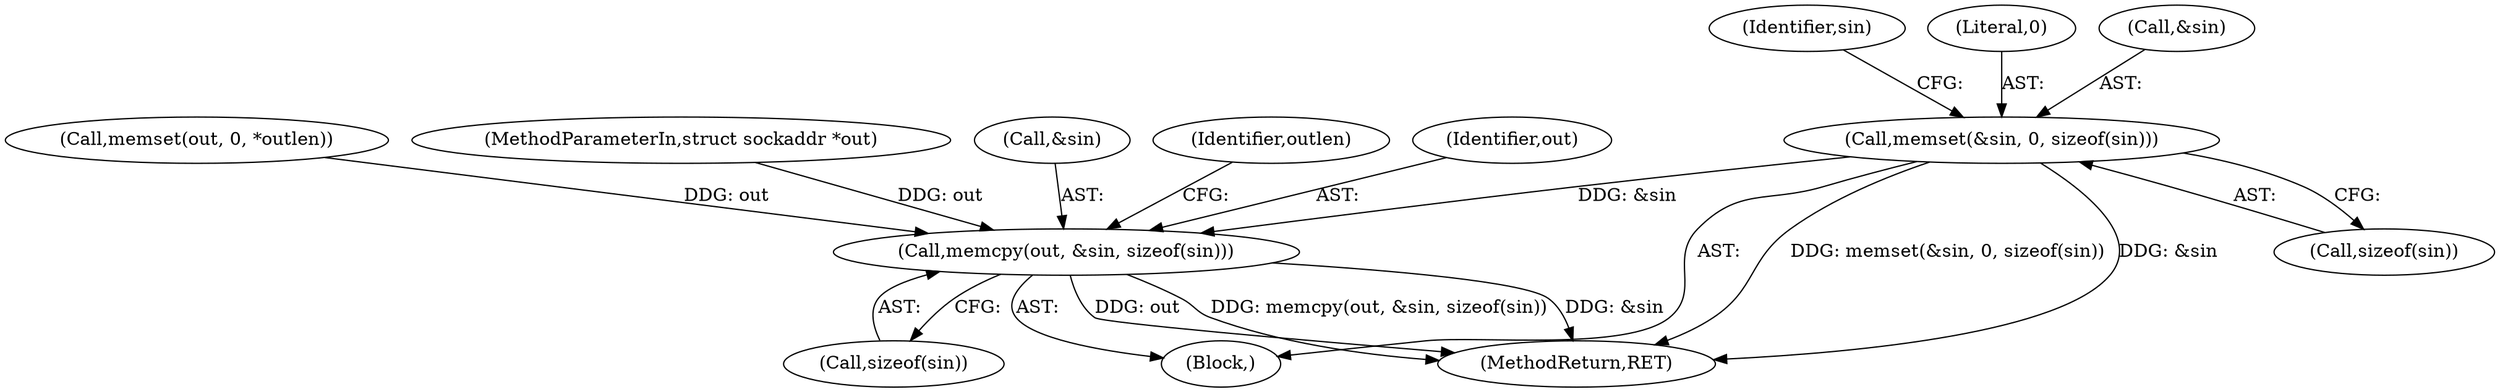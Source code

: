 digraph "0_libevent_329acc18a0768c21ba22522f01a5c7f46cacc4d5@API" {
"1000363" [label="(Call,memset(&sin, 0, sizeof(sin)))"];
"1000415" [label="(Call,memcpy(out, &sin, sizeof(sin)))"];
"1000410" [label="(Call,memset(out, 0, *outlen))"];
"1000104" [label="(MethodParameterIn,struct sockaddr *out)"];
"1000361" [label="(Block,)"];
"1000428" [label="(MethodReturn,RET)"];
"1000417" [label="(Call,&sin)"];
"1000419" [label="(Call,sizeof(sin))"];
"1000423" [label="(Identifier,outlen)"];
"1000367" [label="(Call,sizeof(sin))"];
"1000416" [label="(Identifier,out)"];
"1000371" [label="(Identifier,sin)"];
"1000366" [label="(Literal,0)"];
"1000415" [label="(Call,memcpy(out, &sin, sizeof(sin)))"];
"1000364" [label="(Call,&sin)"];
"1000363" [label="(Call,memset(&sin, 0, sizeof(sin)))"];
"1000363" -> "1000361"  [label="AST: "];
"1000363" -> "1000367"  [label="CFG: "];
"1000364" -> "1000363"  [label="AST: "];
"1000366" -> "1000363"  [label="AST: "];
"1000367" -> "1000363"  [label="AST: "];
"1000371" -> "1000363"  [label="CFG: "];
"1000363" -> "1000428"  [label="DDG: &sin"];
"1000363" -> "1000428"  [label="DDG: memset(&sin, 0, sizeof(sin))"];
"1000363" -> "1000415"  [label="DDG: &sin"];
"1000415" -> "1000361"  [label="AST: "];
"1000415" -> "1000419"  [label="CFG: "];
"1000416" -> "1000415"  [label="AST: "];
"1000417" -> "1000415"  [label="AST: "];
"1000419" -> "1000415"  [label="AST: "];
"1000423" -> "1000415"  [label="CFG: "];
"1000415" -> "1000428"  [label="DDG: out"];
"1000415" -> "1000428"  [label="DDG: memcpy(out, &sin, sizeof(sin))"];
"1000415" -> "1000428"  [label="DDG: &sin"];
"1000410" -> "1000415"  [label="DDG: out"];
"1000104" -> "1000415"  [label="DDG: out"];
}
